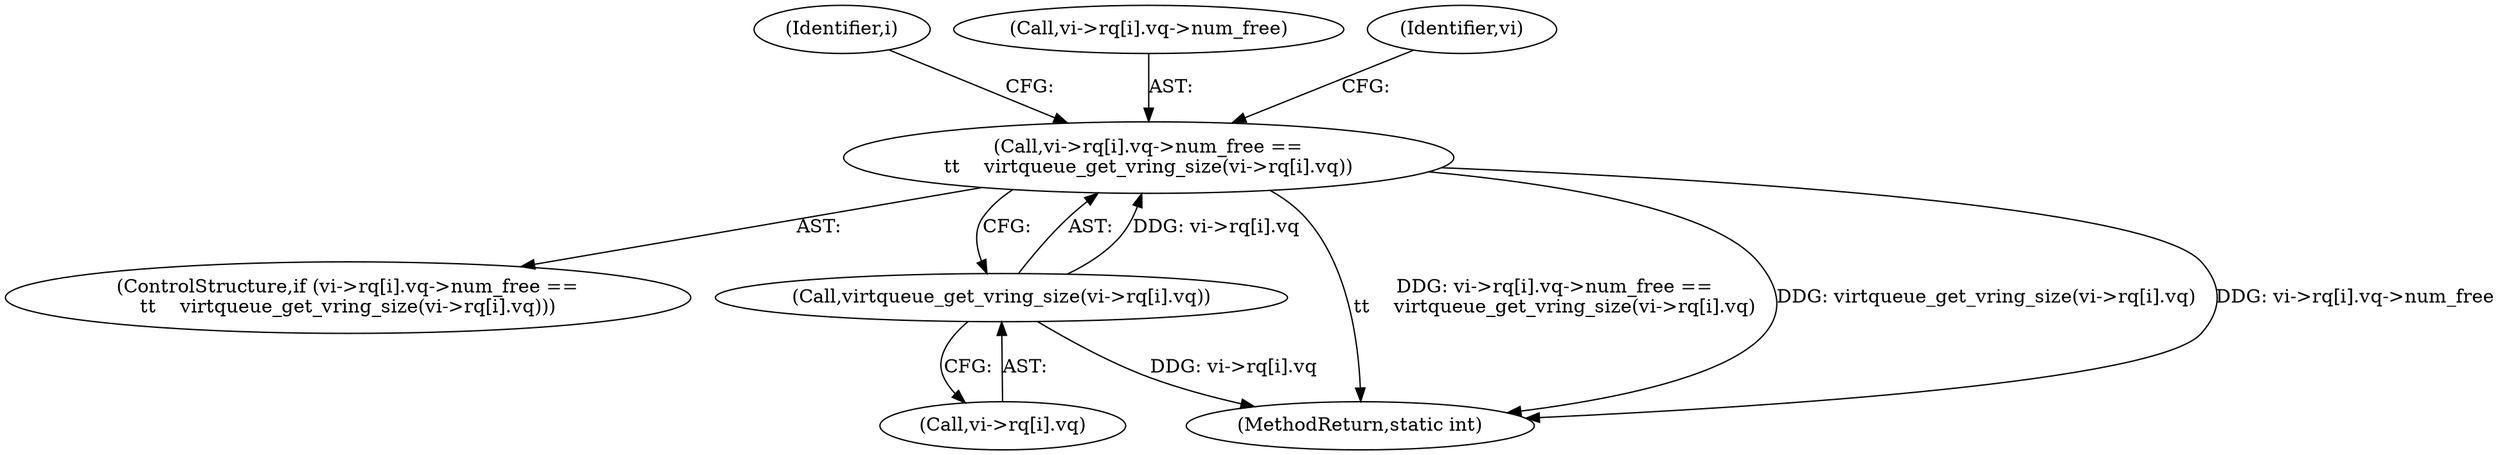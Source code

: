 digraph "0_linux_48900cb6af4282fa0fb6ff4d72a81aa3dadb5c39@API" {
"1000533" [label="(Call,vi->rq[i].vq->num_free ==\n\t\t    virtqueue_get_vring_size(vi->rq[i].vq))"];
"1000543" [label="(Call,virtqueue_get_vring_size(vi->rq[i].vq))"];
"1000521" [label="(Identifier,i)"];
"1000534" [label="(Call,vi->rq[i].vq->num_free)"];
"1000544" [label="(Call,vi->rq[i].vq)"];
"1000532" [label="(ControlStructure,if (vi->rq[i].vq->num_free ==\n\t\t    virtqueue_get_vring_size(vi->rq[i].vq)))"];
"1000533" [label="(Call,vi->rq[i].vq->num_free ==\n\t\t    virtqueue_get_vring_size(vi->rq[i].vq))"];
"1000553" [label="(Identifier,vi)"];
"1000638" [label="(MethodReturn,static int)"];
"1000543" [label="(Call,virtqueue_get_vring_size(vi->rq[i].vq))"];
"1000533" -> "1000532"  [label="AST: "];
"1000533" -> "1000543"  [label="CFG: "];
"1000534" -> "1000533"  [label="AST: "];
"1000543" -> "1000533"  [label="AST: "];
"1000553" -> "1000533"  [label="CFG: "];
"1000521" -> "1000533"  [label="CFG: "];
"1000533" -> "1000638"  [label="DDG: vi->rq[i].vq->num_free ==\n\t\t    virtqueue_get_vring_size(vi->rq[i].vq)"];
"1000533" -> "1000638"  [label="DDG: virtqueue_get_vring_size(vi->rq[i].vq)"];
"1000533" -> "1000638"  [label="DDG: vi->rq[i].vq->num_free"];
"1000543" -> "1000533"  [label="DDG: vi->rq[i].vq"];
"1000543" -> "1000544"  [label="CFG: "];
"1000544" -> "1000543"  [label="AST: "];
"1000543" -> "1000638"  [label="DDG: vi->rq[i].vq"];
}
